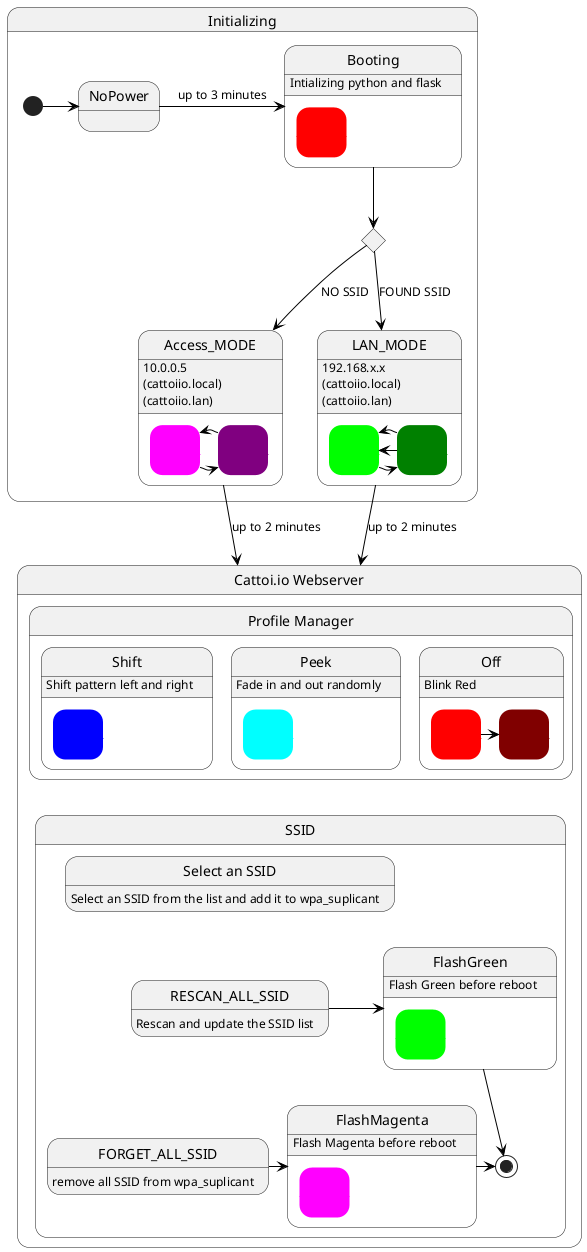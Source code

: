 @startuml
!include <archimate/Archimate>


state Initializing {
[*] -> NoPower

NoPower -> Booting : up to 3 minutes
state WPA_SSID <<choice>>
state Booting {
  state " " as Booting_h #ff0000 ##ff0000
}
Booting: Intializing python and flask
Booting --> WPA_SSID 
WPA_SSID --> Access_MODE : NO SSID
state Access_MODE {
Access_MODE : 10.0.0.5\n(cattoiio.local)\n(cattoiio.lan)
state " " as Access_Mode_h #ff00ff ##ff00ff
state " " as Access_Mode_l #800080 ##800080
Access_Mode_h  -> Access_Mode_l
Access_Mode_h  <- Access_Mode_l
}
WPA_SSID --> LAN_MODE: FOUND SSID
state LAN_MODE {
  LAN_MODE: 192.168.x.x\n(cattoiio.local)\n(cattoiio.lan)
  state " " as LAN_MODE_h #00ff00 ##00ff00
  state " " as LAN_MODE_l #008000 ##008000
LAN_MODE_h -> LAN_MODE_l 
LAN_MODE_h <- LAN_MODE_l 
}
}


state WebServer as "Cattoi.io Webserver" {

  state ProfileManager as "Profile Manager" {
    state Shift {
      Shift: Shift pattern left and right
      state " " as Shift_h #0000ff ##0000ff
    }
    state Peek {
      Peek: Fade in and out randomly
      state " " as Peek_h #00ffff ##00ffff
    }

    state Off {
      Off: Blink Red
      state " " as Off_h #ff0000 ##ff0000
      state " " as Off_l #800000 ##800000
      Off_h -> Off_l 
      LAN_MODE_h <- LAN_MODE_l 
    }
  }
  state SSID {
    RESCAN_ALL_SSID: Rescan and update the SSID list
    state "Select an SSID" as selectSSID
        selectSSID: Select an SSID from the list and add it to wpa_suplicant
    state FlashGreen {
      FlashGreen : Flash Green before reboot
      state " " as FlashGreen_h #00FF00 ##00FF00
    }
    FORGET_ALL_SSID: remove all SSID from wpa_suplicant
    state FlashMagenta {
      FlashMagenta: Flash Magenta before reboot
      state " " as FlashMagenta_h #FF00FF ##FF00FF
    }
    
    selectSSID -down[hidden]-> RESCAN_ALL_SSID
    RESCAN_ALL_SSID-down[hidden]-> FORGET_ALL_SSID
    RESCAN_ALL_SSID -> FlashGreen
    FlashGreen-> [*]
    FORGET_ALL_SSID -> FlashMagenta
    FlashMagenta -> [*]
  }  
  ProfileManager -down[hidden]-> SSID
}
Access_MODE --> WebServer : up to 2 minutes
LAN_MODE --> WebServer : up to 2 minutes
@enduml
